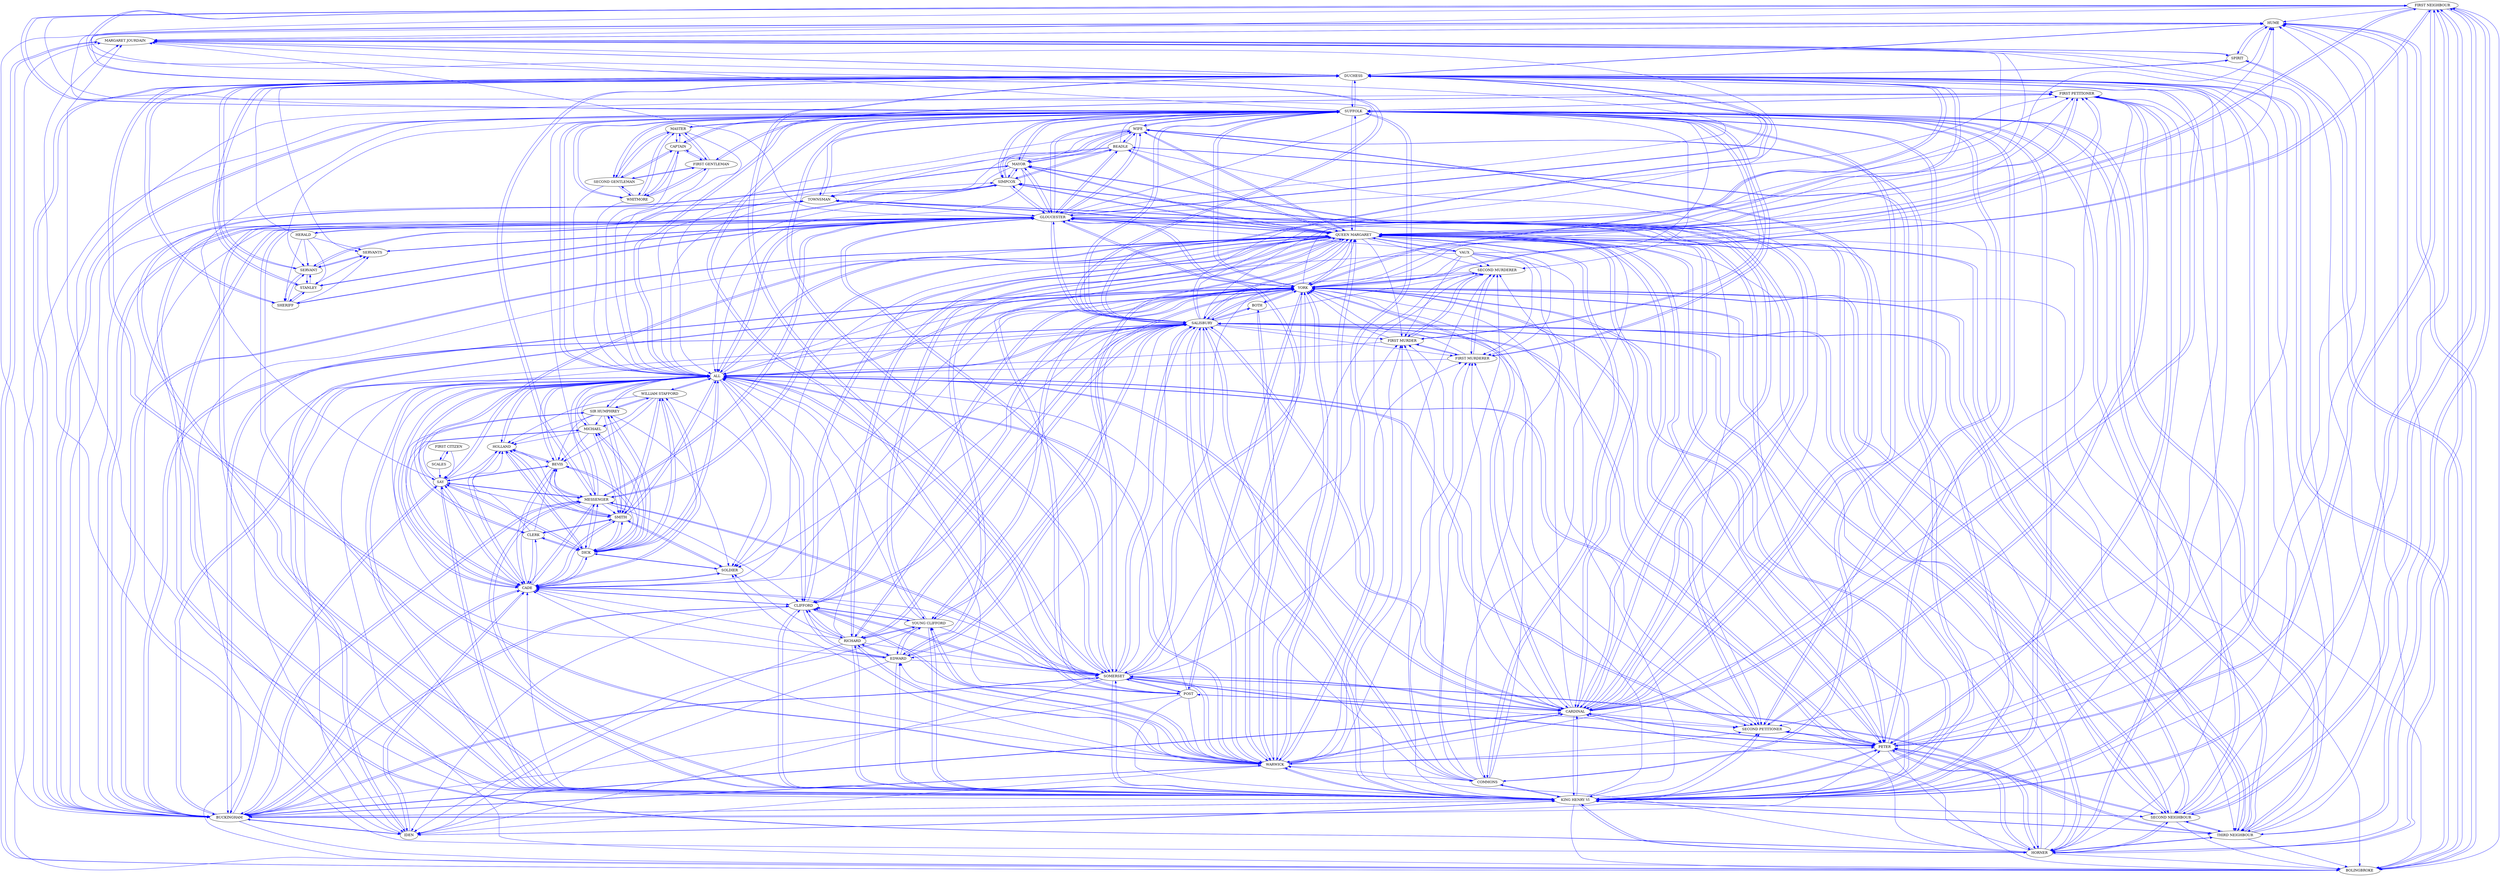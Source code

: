 strict digraph  {
	"FIRST NEIGHBOUR" -> HUME	 [color=blue,
		weight=2];
	"FIRST NEIGHBOUR" -> SUFFOLK	 [color=blue,
		weight=2];
	"FIRST NEIGHBOUR" -> "QUEEN MARGARET"	 [color=blue,
		weight=2];
	"FIRST NEIGHBOUR" -> "KING HENRY VI"	 [color=blue,
		weight=2];
	"FIRST NEIGHBOUR" -> HORNER	 [color=blue,
		weight=2];
	"FIRST NEIGHBOUR" -> SALISBURY	 [color=blue,
		weight=2];
	"FIRST NEIGHBOUR" -> YORK	 [color=blue,
		weight=2];
	"FIRST NEIGHBOUR" -> "THIRD NEIGHBOUR"	 [color=blue,
		weight=2];
	"FIRST NEIGHBOUR" -> "SECOND NEIGHBOUR"	 [color=blue,
		weight=2];
	"FIRST NEIGHBOUR" -> "MARGARET JOURDAIN"	 [color=blue,
		weight=2];
	"FIRST NEIGHBOUR" -> PETER	 [color=blue,
		weight=2];
	"FIRST NEIGHBOUR" -> BOLINGBROKE	 [color=blue,
		weight=2];
	CLIFFORD -> IDEN	 [color=blue,
		weight=21];
	CLIFFORD -> BUCKINGHAM	 [color=blue,
		weight=30];
	CLIFFORD -> "QUEEN MARGARET"	 [color=blue,
		weight=24];
	CLIFFORD -> ALL	 [color=blue,
		weight=51];
	CLIFFORD -> "KING HENRY VI"	 [color=blue,
		weight=24];
	CLIFFORD -> SALISBURY	 [color=blue,
		weight=14];
	CLIFFORD -> WARWICK	 [color=blue,
		weight=14];
	CLIFFORD -> SOMERSET	 [color=blue,
		weight=24];
	CLIFFORD -> YORK	 [color=blue,
		weight=26];
	CLIFFORD -> EDWARD	 [color=blue,
		weight=21];
	CLIFFORD -> RICHARD	 [color=blue,
		weight=21];
	CLIFFORD -> "YOUNG CLIFFORD"	 [color=blue,
		weight=21];
	CLIFFORD -> CADE	 [color=blue,
		weight=48];
	SOLDIER -> DICK	 [color=blue,
		weight=1];
	SOLDIER -> SMITH	 [color=blue,
		weight=1];
	SOLDIER -> CADE	 [color=blue,
		weight=1];
	HUME -> DUCHESS	 [color=blue,
		weight=7];
	HUME -> "MARGARET JOURDAIN"	 [color=blue,
		weight=3];
	HUME -> SPIRIT	 [color=blue,
		weight=3];
	HUME -> BOLINGBROKE	 [color=blue,
		weight=3];
	DUCHESS -> "FIRST NEIGHBOUR"	 [color=blue,
		weight=1];
	DUCHESS -> HUME	 [color=blue,
		weight=15];
	DUCHESS -> SUFFOLK	 [color=blue,
		weight=8];
	DUCHESS -> BUCKINGHAM	 [color=blue,
		weight=9];
	DUCHESS -> "QUEEN MARGARET"	 [color=blue,
		weight=8];
	DUCHESS -> "KING HENRY VI"	 [color=blue,
		weight=8];
	DUCHESS -> CARDINAL	 [color=blue,
		weight=7];
	DUCHESS -> SALISBURY	 [color=blue,
		weight=8];
	DUCHESS -> WARWICK	 [color=blue,
		weight=7];
	DUCHESS -> SOMERSET	 [color=blue,
		weight=7];
	DUCHESS -> GLOUCESTER	 [color=blue,
		weight=79];
	DUCHESS -> SERVANT	 [color=blue,
		weight=56];
	DUCHESS -> SHERIFF	 [color=blue,
		weight=56];
	DUCHESS -> YORK	 [color=blue,
		weight=10];
	DUCHESS -> MESSENGER	 [color=blue,
		weight=1];
	DUCHESS -> "THIRD NEIGHBOUR"	 [color=blue,
		weight=1];
	DUCHESS -> "SECOND NEIGHBOUR"	 [color=blue,
		weight=1];
	DUCHESS -> "MARGARET JOURDAIN"	 [color=blue,
		weight=5];
	DUCHESS -> "SECOND PETITIONER"	 [color=blue,
		weight=7];
	DUCHESS -> STANLEY	 [color=blue,
		weight=56];
	DUCHESS -> PETER	 [color=blue,
		weight=7];
	DUCHESS -> SERVANTS	 [color=blue,
		weight=56];
	DUCHESS -> "FIRST PETITIONER"	 [color=blue,
		weight=7];
	DUCHESS -> SPIRIT	 [color=blue,
		weight=2];
	DUCHESS -> BOLINGBROKE	 [color=blue,
		weight=5];
	CLERK -> ALL	 [color=blue,
		weight=3];
	CLERK -> DICK	 [color=blue,
		weight=3];
	CLERK -> SMITH	 [color=blue,
		weight=3];
	CLERK -> BEVIS	 [color=blue,
		weight=3];
	CLERK -> HOLLAND	 [color=blue,
		weight=3];
	CLERK -> CADE	 [color=blue,
		weight=3];
	"FIRST CITIZEN" -> SCALES	 [color=blue,
		weight=4];
	"FIRST CITIZEN" -> SAY	 [color=blue,
		weight=4];
	SUFFOLK -> "FIRST NEIGHBOUR"	 [color=blue,
		weight=2];
	SUFFOLK -> HUME	 [color=blue,
		weight=2];
	SUFFOLK -> DUCHESS	 [color=blue,
		weight=6];
	SUFFOLK -> MASTER	 [color=blue,
		weight=58];
	SUFFOLK -> BUCKINGHAM	 [color=blue,
		weight=88];
	SUFFOLK -> WHITMORE	 [color=blue,
		weight=58];
	SUFFOLK -> "FIRST MURDERER"	 [color=blue,
		weight=97];
	SUFFOLK -> "QUEEN MARGARET"	 [color=blue,
		weight=232];
	SUFFOLK -> ALL	 [color=blue,
		weight=259];
	SUFFOLK -> "KING HENRY VI"	 [color=blue,
		weight=204];
	SUFFOLK -> COMMONS	 [color=blue,
		weight=86];
	SUFFOLK -> HORNER	 [color=blue,
		weight=7];
	SUFFOLK -> POST	 [color=blue,
		weight=6];
	SUFFOLK -> CARDINAL	 [color=blue,
		weight=127];
	SUFFOLK -> "SECOND GENTLEMAN"	 [color=blue,
		weight=58];
	SUFFOLK -> SALISBURY	 [color=blue,
		weight=129];
	SUFFOLK -> TOWNSMAN	 [color=blue,
		weight=5];
	SUFFOLK -> WARWICK	 [color=blue,
		weight=118];
	SUFFOLK -> SOMERSET	 [color=blue,
		weight=98];
	SUFFOLK -> SIMPCOX	 [color=blue,
		weight=4];
	SUFFOLK -> GLOUCESTER	 [color=blue,
		weight=149];
	SUFFOLK -> SERVANT	 [color=blue,
		weight=3];
	SUFFOLK -> YORK	 [color=blue,
		weight=198];
	SUFFOLK -> "THIRD NEIGHBOUR"	 [color=blue,
		weight=2];
	SUFFOLK -> "SECOND NEIGHBOUR"	 [color=blue,
		weight=2];
	SUFFOLK -> "MARGARET JOURDAIN"	 [color=blue,
		weight=2];
	SUFFOLK -> "FIRST GENTLEMAN"	 [color=blue,
		weight=58];
	SUFFOLK -> "SECOND PETITIONER"	 [color=blue,
		weight=45];
	SUFFOLK -> PETER	 [color=blue,
		weight=45];
	SUFFOLK -> "FIRST MURDER"	 [color=blue,
		weight=97];
	SUFFOLK -> "SECOND MURDERER"	 [color=blue,
		weight=97];
	SUFFOLK -> MAYOR	 [color=blue,
		weight=3];
	SUFFOLK -> CAPTAIN	 [color=blue,
		weight=58];
	SUFFOLK -> "FIRST PETITIONER"	 [color=blue,
		weight=45];
	SUFFOLK -> WIFE	 [color=blue,
		weight=3];
	SUFFOLK -> BOLINGBROKE	 [color=blue,
		weight=2];
	IDEN -> BUCKINGHAM	 [color=blue,
		weight=9];
	IDEN -> ALL	 [color=blue,
		weight=9];
	IDEN -> "KING HENRY VI"	 [color=blue,
		weight=9];
	IDEN -> YORK	 [color=blue,
		weight=9];
	IDEN -> CADE	 [color=blue,
		weight=51];
	MASTER -> SUFFOLK	 [color=blue,
		weight=2];
	MASTER -> WHITMORE	 [color=blue,
		weight=2];
	MASTER -> ALL	 [color=blue,
		weight=2];
	MASTER -> "SECOND GENTLEMAN"	 [color=blue,
		weight=2];
	MASTER -> "FIRST GENTLEMAN"	 [color=blue,
		weight=2];
	MASTER -> CAPTAIN	 [color=blue,
		weight=2];
	BUCKINGHAM -> CLIFFORD	 [color=blue,
		weight=13];
	BUCKINGHAM -> HUME	 [color=blue,
		weight=4];
	BUCKINGHAM -> DUCHESS	 [color=blue,
		weight=8];
	BUCKINGHAM -> SUFFOLK	 [color=blue,
		weight=31];
	BUCKINGHAM -> IDEN	 [color=blue,
		weight=2];
	BUCKINGHAM -> "QUEEN MARGARET"	 [color=blue,
		weight=34];
	BUCKINGHAM -> ALL	 [color=blue,
		weight=53];
	BUCKINGHAM -> "KING HENRY VI"	 [color=blue,
		weight=36];
	BUCKINGHAM -> CARDINAL	 [color=blue,
		weight=30];
	BUCKINGHAM -> SALISBURY	 [color=blue,
		weight=20];
	BUCKINGHAM -> TOWNSMAN	 [color=blue,
		weight=12];
	BUCKINGHAM -> WARWICK	 [color=blue,
		weight=20];
	BUCKINGHAM -> SOMERSET	 [color=blue,
		weight=20];
	BUCKINGHAM -> SIMPCOX	 [color=blue,
		weight=12];
	BUCKINGHAM -> GLOUCESTER	 [color=blue,
		weight=22];
	BUCKINGHAM -> YORK	 [color=blue,
		weight=44];
	BUCKINGHAM -> MESSENGER	 [color=blue,
		weight=6];
	BUCKINGHAM -> "MARGARET JOURDAIN"	 [color=blue,
		weight=6];
	BUCKINGHAM -> "SECOND PETITIONER"	 [color=blue,
		weight=8];
	BUCKINGHAM -> PETER	 [color=blue,
		weight=8];
	BUCKINGHAM -> SAY	 [color=blue,
		weight=6];
	BUCKINGHAM -> CADE	 [color=blue,
		weight=7];
	BUCKINGHAM -> "FIRST PETITIONER"	 [color=blue,
		weight=8];
	BUCKINGHAM -> BOLINGBROKE	 [color=blue,
		weight=8];
	WHITMORE -> SUFFOLK	 [color=blue,
		weight=17];
	WHITMORE -> MASTER	 [color=blue,
		weight=19];
	WHITMORE -> ALL	 [color=blue,
		weight=17];
	WHITMORE -> "SECOND GENTLEMAN"	 [color=blue,
		weight=19];
	WHITMORE -> "FIRST GENTLEMAN"	 [color=blue,
		weight=19];
	WHITMORE -> CAPTAIN	 [color=blue,
		weight=19];
	"FIRST MURDERER" -> SUFFOLK	 [color=blue,
		weight=2];
	"FIRST MURDERER" -> ALL	 [color=blue,
		weight=4];
	"FIRST MURDERER" -> YORK	 [color=blue,
		weight=4];
	"FIRST MURDERER" -> "FIRST MURDER"	 [color=blue,
		weight=4];
	"FIRST MURDERER" -> "SECOND MURDERER"	 [color=blue,
		weight=4];
	"QUEEN MARGARET" -> "FIRST NEIGHBOUR"	 [color=blue,
		weight=12];
	"QUEEN MARGARET" -> CLIFFORD	 [color=blue,
		weight=15];
	"QUEEN MARGARET" -> HUME	 [color=blue,
		weight=12];
	"QUEEN MARGARET" -> DUCHESS	 [color=blue,
		weight=8];
	"QUEEN MARGARET" -> SUFFOLK	 [color=blue,
		weight=297];
	"QUEEN MARGARET" -> IDEN	 [color=blue,
		weight=9];
	"QUEEN MARGARET" -> BUCKINGHAM	 [color=blue,
		weight=106];
	"QUEEN MARGARET" -> "FIRST MURDERER"	 [color=blue,
		weight=127];
	"QUEEN MARGARET" -> ALL	 [color=blue,
		weight=232];
	"QUEEN MARGARET" -> "KING HENRY VI"	 [color=blue,
		weight=268];
	"QUEEN MARGARET" -> COMMONS	 [color=blue,
		weight=55];
	"QUEEN MARGARET" -> POST	 [color=blue,
		weight=5];
	"QUEEN MARGARET" -> CARDINAL	 [color=blue,
		weight=171];
	"QUEEN MARGARET" -> SALISBURY	 [color=blue,
		weight=106];
	"QUEEN MARGARET" -> TOWNSMAN	 [color=blue,
		weight=5];
	"QUEEN MARGARET" -> WARWICK	 [color=blue,
		weight=93];
	"QUEEN MARGARET" -> SOMERSET	 [color=blue,
		weight=135];
	"QUEEN MARGARET" -> SIMPCOX	 [color=blue,
		weight=5];
	"QUEEN MARGARET" -> GLOUCESTER	 [color=blue,
		weight=87];
	"QUEEN MARGARET" -> YORK	 [color=blue,
		weight=233];
	"QUEEN MARGARET" -> MESSENGER	 [color=blue,
		weight=3];
	"QUEEN MARGARET" -> "THIRD NEIGHBOUR"	 [color=blue,
		weight=12];
	"QUEEN MARGARET" -> EDWARD	 [color=blue,
		weight=4];
	"QUEEN MARGARET" -> "SECOND NEIGHBOUR"	 [color=blue,
		weight=12];
	"QUEEN MARGARET" -> RICHARD	 [color=blue,
		weight=4];
	"QUEEN MARGARET" -> "MARGARET JOURDAIN"	 [color=blue,
		weight=12];
	"QUEEN MARGARET" -> "YOUNG CLIFFORD"	 [color=blue,
		weight=15];
	"QUEEN MARGARET" -> "SECOND PETITIONER"	 [color=blue,
		weight=57];
	"QUEEN MARGARET" -> PETER	 [color=blue,
		weight=57];
	"QUEEN MARGARET" -> "FIRST MURDER"	 [color=blue,
		weight=127];
	"QUEEN MARGARET" -> "SECOND MURDERER"	 [color=blue,
		weight=127];
	"QUEEN MARGARET" -> VAUX	 [color=blue,
		weight=2];
	"QUEEN MARGARET" -> MAYOR	 [color=blue,
		weight=3];
	"QUEEN MARGARET" -> SAY	 [color=blue,
		weight=14];
	"QUEEN MARGARET" -> CADE	 [color=blue,
		weight=9];
	"QUEEN MARGARET" -> "FIRST PETITIONER"	 [color=blue,
		weight=57];
	"QUEEN MARGARET" -> WIFE	 [color=blue,
		weight=3];
	"QUEEN MARGARET" -> BEADLE	 [color=blue,
		weight=1];
	"QUEEN MARGARET" -> BOLINGBROKE	 [color=blue,
		weight=12];
	ALL -> CLIFFORD	 [color=blue,
		weight=4];
	ALL -> SOLDIER	 [color=blue,
		weight=2];
	ALL -> CLERK	 [color=blue,
		weight=2];
	ALL -> SUFFOLK	 [color=blue,
		weight=3];
	ALL -> BUCKINGHAM	 [color=blue,
		weight=6];
	ALL -> "QUEEN MARGARET"	 [color=blue,
		weight=4];
	ALL -> "KING HENRY VI"	 [color=blue,
		weight=3];
	ALL -> CARDINAL	 [color=blue,
		weight=2];
	ALL -> SALISBURY	 [color=blue,
		weight=2];
	ALL -> WARWICK	 [color=blue,
		weight=2];
	ALL -> SOMERSET	 [color=blue,
		weight=3];
	ALL -> GLOUCESTER	 [color=blue,
		weight=2];
	ALL -> MICHAEL	 [color=blue,
		weight=2];
	ALL -> DICK	 [color=blue,
		weight=7];
	ALL -> "SIR HUMPHREY"	 [color=blue,
		weight=2];
	ALL -> YORK	 [color=blue,
		weight=2];
	ALL -> SMITH	 [color=blue,
		weight=7];
	ALL -> MESSENGER	 [color=blue,
		weight=2];
	ALL -> "SECOND PETITIONER"	 [color=blue,
		weight=1];
	ALL -> PETER	 [color=blue,
		weight=1];
	ALL -> "WILLIAM STAFFORD"	 [color=blue,
		weight=2];
	ALL -> BEVIS	 [color=blue,
		weight=7];
	ALL -> HOLLAND	 [color=blue,
		weight=7];
	ALL -> SAY	 [color=blue,
		weight=1];
	ALL -> CADE	 [color=blue,
		weight=10];
	ALL -> "FIRST PETITIONER"	 [color=blue,
		weight=1];
	"KING HENRY VI" -> "FIRST NEIGHBOUR"	 [color=blue,
		weight=27];
	"KING HENRY VI" -> CLIFFORD	 [color=blue,
		weight=45];
	"KING HENRY VI" -> HUME	 [color=blue,
		weight=27];
	"KING HENRY VI" -> DUCHESS	 [color=blue,
		weight=16];
	"KING HENRY VI" -> SUFFOLK	 [color=blue,
		weight=234];
	"KING HENRY VI" -> IDEN	 [color=blue,
		weight=30];
	"KING HENRY VI" -> BUCKINGHAM	 [color=blue,
		weight=137];
	"KING HENRY VI" -> "FIRST MURDERER"	 [color=blue,
		weight=76];
	"KING HENRY VI" -> "QUEEN MARGARET"	 [color=blue,
		weight=287];
	"KING HENRY VI" -> ALL	 [color=blue,
		weight=245];
	"KING HENRY VI" -> COMMONS	 [color=blue,
		weight=47];
	"KING HENRY VI" -> HORNER	 [color=blue,
		weight=12];
	"KING HENRY VI" -> CARDINAL	 [color=blue,
		weight=179];
	"KING HENRY VI" -> SALISBURY	 [color=blue,
		weight=175];
	"KING HENRY VI" -> TOWNSMAN	 [color=blue,
		weight=22];
	"KING HENRY VI" -> WARWICK	 [color=blue,
		weight=131];
	"KING HENRY VI" -> SOMERSET	 [color=blue,
		weight=169];
	"KING HENRY VI" -> SIMPCOX	 [color=blue,
		weight=20];
	"KING HENRY VI" -> GLOUCESTER	 [color=blue,
		weight=123];
	"KING HENRY VI" -> YORK	 [color=blue,
		weight=214];
	"KING HENRY VI" -> MESSENGER	 [color=blue,
		weight=20];
	"KING HENRY VI" -> "THIRD NEIGHBOUR"	 [color=blue,
		weight=27];
	"KING HENRY VI" -> EDWARD	 [color=blue,
		weight=19];
	"KING HENRY VI" -> "SECOND NEIGHBOUR"	 [color=blue,
		weight=27];
	"KING HENRY VI" -> RICHARD	 [color=blue,
		weight=19];
	"KING HENRY VI" -> "MARGARET JOURDAIN"	 [color=blue,
		weight=27];
	"KING HENRY VI" -> "YOUNG CLIFFORD"	 [color=blue,
		weight=20];
	"KING HENRY VI" -> "SECOND PETITIONER"	 [color=blue,
		weight=9];
	"KING HENRY VI" -> PETER	 [color=blue,
		weight=15];
	"KING HENRY VI" -> "FIRST MURDER"	 [color=blue,
		weight=76];
	"KING HENRY VI" -> "SECOND MURDERER"	 [color=blue,
		weight=76];
	"KING HENRY VI" -> MAYOR	 [color=blue,
		weight=11];
	"KING HENRY VI" -> SAY	 [color=blue,
		weight=17];
	"KING HENRY VI" -> CADE	 [color=blue,
		weight=30];
	"KING HENRY VI" -> "FIRST PETITIONER"	 [color=blue,
		weight=9];
	"KING HENRY VI" -> WIFE	 [color=blue,
		weight=11];
	"KING HENRY VI" -> BEADLE	 [color=blue,
		weight=1];
	"KING HENRY VI" -> BOLINGBROKE	 [color=blue,
		weight=27];
	COMMONS -> SUFFOLK	 [color=blue,
		weight=3];
	COMMONS -> "FIRST MURDERER"	 [color=blue,
		weight=3];
	COMMONS -> "QUEEN MARGARET"	 [color=blue,
		weight=3];
	COMMONS -> ALL	 [color=blue,
		weight=3];
	COMMONS -> "KING HENRY VI"	 [color=blue,
		weight=3];
	COMMONS -> SALISBURY	 [color=blue,
		weight=3];
	COMMONS -> GLOUCESTER	 [color=blue,
		weight=3];
	COMMONS -> YORK	 [color=blue,
		weight=3];
	COMMONS -> "FIRST MURDER"	 [color=blue,
		weight=3];
	COMMONS -> "SECOND MURDERER"	 [color=blue,
		weight=3];
	HORNER -> "FIRST NEIGHBOUR"	 [color=blue,
		weight=12];
	HORNER -> HUME	 [color=blue,
		weight=12];
	HORNER -> SUFFOLK	 [color=blue,
		weight=23];
	HORNER -> "QUEEN MARGARET"	 [color=blue,
		weight=23];
	HORNER -> "KING HENRY VI"	 [color=blue,
		weight=23];
	HORNER -> CARDINAL	 [color=blue,
		weight=11];
	HORNER -> SALISBURY	 [color=blue,
		weight=23];
	HORNER -> WARWICK	 [color=blue,
		weight=11];
	HORNER -> SOMERSET	 [color=blue,
		weight=11];
	HORNER -> GLOUCESTER	 [color=blue,
		weight=11];
	HORNER -> YORK	 [color=blue,
		weight=23];
	HORNER -> "THIRD NEIGHBOUR"	 [color=blue,
		weight=12];
	HORNER -> "SECOND NEIGHBOUR"	 [color=blue,
		weight=12];
	HORNER -> "MARGARET JOURDAIN"	 [color=blue,
		weight=12];
	HORNER -> "SECOND PETITIONER"	 [color=blue,
		weight=11];
	HORNER -> PETER	 [color=blue,
		weight=23];
	HORNER -> "FIRST PETITIONER"	 [color=blue,
		weight=11];
	HORNER -> BOLINGBROKE	 [color=blue,
		weight=12];
	POST -> SUFFOLK	 [color=blue,
		weight=6];
	POST -> BUCKINGHAM	 [color=blue,
		weight=6];
	POST -> "QUEEN MARGARET"	 [color=blue,
		weight=6];
	POST -> ALL	 [color=blue,
		weight=6];
	POST -> "KING HENRY VI"	 [color=blue,
		weight=6];
	POST -> CARDINAL	 [color=blue,
		weight=6];
	POST -> SALISBURY	 [color=blue,
		weight=6];
	POST -> WARWICK	 [color=blue,
		weight=6];
	POST -> SOMERSET	 [color=blue,
		weight=6];
	POST -> YORK	 [color=blue,
		weight=6];
	CARDINAL -> DUCHESS	 [color=blue,
		weight=3];
	CARDINAL -> SUFFOLK	 [color=blue,
		weight=68];
	CARDINAL -> BUCKINGHAM	 [color=blue,
		weight=69];
	CARDINAL -> "FIRST MURDERER"	 [color=blue,
		weight=2];
	CARDINAL -> "QUEEN MARGARET"	 [color=blue,
		weight=68];
	CARDINAL -> ALL	 [color=blue,
		weight=91];
	CARDINAL -> "KING HENRY VI"	 [color=blue,
		weight=82];
	CARDINAL -> POST	 [color=blue,
		weight=12];
	CARDINAL -> SALISBURY	 [color=blue,
		weight=78];
	CARDINAL -> TOWNSMAN	 [color=blue,
		weight=9];
	CARDINAL -> WARWICK	 [color=blue,
		weight=78];
	CARDINAL -> SOMERSET	 [color=blue,
		weight=64];
	CARDINAL -> SIMPCOX	 [color=blue,
		weight=9];
	CARDINAL -> GLOUCESTER	 [color=blue,
		weight=49];
	CARDINAL -> YORK	 [color=blue,
		weight=66];
	CARDINAL -> "SECOND PETITIONER"	 [color=blue,
		weight=3];
	CARDINAL -> PETER	 [color=blue,
		weight=3];
	CARDINAL -> "FIRST MURDER"	 [color=blue,
		weight=2];
	CARDINAL -> "SECOND MURDERER"	 [color=blue,
		weight=2];
	CARDINAL -> MAYOR	 [color=blue,
		weight=3];
	CARDINAL -> "FIRST PETITIONER"	 [color=blue,
		weight=3];
	CARDINAL -> WIFE	 [color=blue,
		weight=3];
	"SECOND GENTLEMAN" -> SUFFOLK	 [color=blue,
		weight=1];
	"SECOND GENTLEMAN" -> MASTER	 [color=blue,
		weight=1];
	"SECOND GENTLEMAN" -> WHITMORE	 [color=blue,
		weight=1];
	"SECOND GENTLEMAN" -> ALL	 [color=blue,
		weight=1];
	"SECOND GENTLEMAN" -> "FIRST GENTLEMAN"	 [color=blue,
		weight=1];
	"SECOND GENTLEMAN" -> CAPTAIN	 [color=blue,
		weight=1];
	SALISBURY -> "FIRST NEIGHBOUR"	 [color=blue,
		weight=4];
	SALISBURY -> CLIFFORD	 [color=blue,
		weight=14];
	SALISBURY -> SOLDIER	 [color=blue,
		weight=8];
	SALISBURY -> HUME	 [color=blue,
		weight=4];
	SALISBURY -> DUCHESS	 [color=blue,
		weight=2];
	SALISBURY -> SUFFOLK	 [color=blue,
		weight=35];
	SALISBURY -> IDEN	 [color=blue,
		weight=14];
	SALISBURY -> BUCKINGHAM	 [color=blue,
		weight=5];
	SALISBURY -> "FIRST MURDERER"	 [color=blue,
		weight=29];
	SALISBURY -> "QUEEN MARGARET"	 [color=blue,
		weight=49];
	SALISBURY -> ALL	 [color=blue,
		weight=72];
	SALISBURY -> "KING HENRY VI"	 [color=blue,
		weight=50];
	SALISBURY -> COMMONS	 [color=blue,
		weight=29];
	SALISBURY -> HORNER	 [color=blue,
		weight=4];
	SALISBURY -> CARDINAL	 [color=blue,
		weight=6];
	SALISBURY -> WARWICK	 [color=blue,
		weight=62];
	SALISBURY -> SOMERSET	 [color=blue,
		weight=19];
	SALISBURY -> GLOUCESTER	 [color=blue,
		weight=34];
	SALISBURY -> YORK	 [color=blue,
		weight=94];
	SALISBURY -> "THIRD NEIGHBOUR"	 [color=blue,
		weight=4];
	SALISBURY -> EDWARD	 [color=blue,
		weight=14];
	SALISBURY -> "SECOND NEIGHBOUR"	 [color=blue,
		weight=4];
	SALISBURY -> RICHARD	 [color=blue,
		weight=22];
	SALISBURY -> "MARGARET JOURDAIN"	 [color=blue,
		weight=4];
	SALISBURY -> BOTH	 [color=blue,
		weight=8];
	SALISBURY -> "YOUNG CLIFFORD"	 [color=blue,
		weight=14];
	SALISBURY -> "SECOND PETITIONER"	 [color=blue,
		weight=2];
	SALISBURY -> PETER	 [color=blue,
		weight=6];
	SALISBURY -> "FIRST MURDER"	 [color=blue,
		weight=29];
	SALISBURY -> "SECOND MURDERER"	 [color=blue,
		weight=29];
	SALISBURY -> CADE	 [color=blue,
		weight=14];
	SALISBURY -> "FIRST PETITIONER"	 [color=blue,
		weight=2];
	SALISBURY -> BOLINGBROKE	 [color=blue,
		weight=4];
	TOWNSMAN -> SUFFOLK	 [color=blue,
		weight=4];
	TOWNSMAN -> "QUEEN MARGARET"	 [color=blue,
		weight=4];
	TOWNSMAN -> ALL	 [color=blue,
		weight=4];
	TOWNSMAN -> "KING HENRY VI"	 [color=blue,
		weight=4];
	TOWNSMAN -> CARDINAL	 [color=blue,
		weight=4];
	TOWNSMAN -> GLOUCESTER	 [color=blue,
		weight=4];
	WARWICK -> CLIFFORD	 [color=blue,
		weight=12];
	WARWICK -> SOLDIER	 [color=blue,
		weight=6];
	WARWICK -> DUCHESS	 [color=blue,
		weight=4];
	WARWICK -> SUFFOLK	 [color=blue,
		weight=71];
	WARWICK -> IDEN	 [color=blue,
		weight=8];
	WARWICK -> BUCKINGHAM	 [color=blue,
		weight=12];
	WARWICK -> "FIRST MURDERER"	 [color=blue,
		weight=64];
	WARWICK -> "QUEEN MARGARET"	 [color=blue,
		weight=79];
	WARWICK -> ALL	 [color=blue,
		weight=87];
	WARWICK -> "KING HENRY VI"	 [color=blue,
		weight=82];
	WARWICK -> COMMONS	 [color=blue,
		weight=64];
	WARWICK -> CARDINAL	 [color=blue,
		weight=64];
	WARWICK -> SALISBURY	 [color=blue,
		weight=119];
	WARWICK -> SOMERSET	 [color=blue,
		weight=69];
	WARWICK -> GLOUCESTER	 [color=blue,
		weight=69];
	WARWICK -> YORK	 [color=blue,
		weight=121];
	WARWICK -> EDWARD	 [color=blue,
		weight=8];
	WARWICK -> RICHARD	 [color=blue,
		weight=14];
	WARWICK -> BOTH	 [color=blue,
		weight=16];
	WARWICK -> "YOUNG CLIFFORD"	 [color=blue,
		weight=8];
	WARWICK -> "SECOND PETITIONER"	 [color=blue,
		weight=7];
	WARWICK -> PETER	 [color=blue,
		weight=7];
	WARWICK -> "FIRST MURDER"	 [color=blue,
		weight=64];
	WARWICK -> "SECOND MURDERER"	 [color=blue,
		weight=64];
	WARWICK -> CADE	 [color=blue,
		weight=8];
	WARWICK -> "FIRST PETITIONER"	 [color=blue,
		weight=7];
	SOMERSET -> CLIFFORD	 [color=blue,
		weight=3];
	SOMERSET -> DUCHESS	 [color=blue,
		weight=4];
	SOMERSET -> SUFFOLK	 [color=blue,
		weight=13];
	SOMERSET -> IDEN	 [color=blue,
		weight=3];
	SOMERSET -> BUCKINGHAM	 [color=blue,
		weight=23];
	SOMERSET -> "FIRST MURDERER"	 [color=blue,
		weight=1];
	SOMERSET -> "QUEEN MARGARET"	 [color=blue,
		weight=19];
	SOMERSET -> ALL	 [color=blue,
		weight=20];
	SOMERSET -> "KING HENRY VI"	 [color=blue,
		weight=19];
	SOMERSET -> HORNER	 [color=blue,
		weight=1];
	SOMERSET -> POST	 [color=blue,
		weight=4];
	SOMERSET -> CARDINAL	 [color=blue,
		weight=13];
	SOMERSET -> SALISBURY	 [color=blue,
		weight=18];
	SOMERSET -> WARWICK	 [color=blue,
		weight=18];
	SOMERSET -> GLOUCESTER	 [color=blue,
		weight=5];
	SOMERSET -> YORK	 [color=blue,
		weight=22];
	SOMERSET -> MESSENGER	 [color=blue,
		weight=3];
	SOMERSET -> "SECOND PETITIONER"	 [color=blue,
		weight=5];
	SOMERSET -> PETER	 [color=blue,
		weight=5];
	SOMERSET -> "FIRST MURDER"	 [color=blue,
		weight=1];
	SOMERSET -> "SECOND MURDERER"	 [color=blue,
		weight=1];
	SOMERSET -> CADE	 [color=blue,
		weight=3];
	SOMERSET -> "FIRST PETITIONER"	 [color=blue,
		weight=5];
	SIMPCOX -> SUFFOLK	 [color=blue,
		weight=24];
	SIMPCOX -> "QUEEN MARGARET"	 [color=blue,
		weight=24];
	SIMPCOX -> ALL	 [color=blue,
		weight=24];
	SIMPCOX -> "KING HENRY VI"	 [color=blue,
		weight=24];
	SIMPCOX -> CARDINAL	 [color=blue,
		weight=24];
	SIMPCOX -> TOWNSMAN	 [color=blue,
		weight=24];
	SIMPCOX -> GLOUCESTER	 [color=blue,
		weight=24];
	SIMPCOX -> MAYOR	 [color=blue,
		weight=24];
	SIMPCOX -> WIFE	 [color=blue,
		weight=24];
	SIMPCOX -> BEADLE	 [color=blue,
		weight=1];
	GLOUCESTER -> "FIRST NEIGHBOUR"	 [color=blue,
		weight=14];
	GLOUCESTER -> HUME	 [color=blue,
		weight=14];
	GLOUCESTER -> DUCHESS	 [color=blue,
		weight=55];
	GLOUCESTER -> SUFFOLK	 [color=blue,
		weight=194];
	GLOUCESTER -> BUCKINGHAM	 [color=blue,
		weight=148];
	GLOUCESTER -> "QUEEN MARGARET"	 [color=blue,
		weight=194];
	GLOUCESTER -> ALL	 [color=blue,
		weight=206];
	GLOUCESTER -> "KING HENRY VI"	 [color=blue,
		weight=194];
	GLOUCESTER -> HORNER	 [color=blue,
		weight=8];
	GLOUCESTER -> CARDINAL	 [color=blue,
		weight=228];
	GLOUCESTER -> SALISBURY	 [color=blue,
		weight=166];
	GLOUCESTER -> TOWNSMAN	 [color=blue,
		weight=56];
	GLOUCESTER -> WARWICK	 [color=blue,
		weight=152];
	GLOUCESTER -> SOMERSET	 [color=blue,
		weight=152];
	GLOUCESTER -> SIMPCOX	 [color=blue,
		weight=54];
	GLOUCESTER -> SERVANT	 [color=blue,
		weight=40];
	GLOUCESTER -> SHERIFF	 [color=blue,
		weight=24];
	GLOUCESTER -> YORK	 [color=blue,
		weight=166];
	GLOUCESTER -> MESSENGER	 [color=blue,
		weight=1];
	GLOUCESTER -> "THIRD NEIGHBOUR"	 [color=blue,
		weight=14];
	GLOUCESTER -> "SECOND NEIGHBOUR"	 [color=blue,
		weight=14];
	GLOUCESTER -> "MARGARET JOURDAIN"	 [color=blue,
		weight=14];
	GLOUCESTER -> "SECOND PETITIONER"	 [color=blue,
		weight=22];
	GLOUCESTER -> HERALD	 [color=blue,
		weight=2];
	GLOUCESTER -> STANLEY	 [color=blue,
		weight=24];
	GLOUCESTER -> PETER	 [color=blue,
		weight=22];
	GLOUCESTER -> MAYOR	 [color=blue,
		weight=38];
	GLOUCESTER -> SERVANTS	 [color=blue,
		weight=40];
	GLOUCESTER -> "FIRST PETITIONER"	 [color=blue,
		weight=22];
	GLOUCESTER -> WIFE	 [color=blue,
		weight=38];
	GLOUCESTER -> BEADLE	 [color=blue,
		weight=5];
	GLOUCESTER -> BOLINGBROKE	 [color=blue,
		weight=14];
	SERVANT -> DUCHESS	 [color=blue,
		weight=1];
	SERVANT -> GLOUCESTER	 [color=blue,
		weight=1];
	SERVANT -> SHERIFF	 [color=blue,
		weight=1];
	SERVANT -> STANLEY	 [color=blue,
		weight=1];
	SERVANT -> SERVANTS	 [color=blue,
		weight=1];
	MICHAEL -> ALL	 [color=blue,
		weight=4];
	MICHAEL -> DICK	 [color=blue,
		weight=4];
	MICHAEL -> SMITH	 [color=blue,
		weight=4];
	MICHAEL -> BEVIS	 [color=blue,
		weight=4];
	MICHAEL -> HOLLAND	 [color=blue,
		weight=4];
	MICHAEL -> CADE	 [color=blue,
		weight=4];
	SHERIFF -> DUCHESS	 [color=blue,
		weight=4];
	SHERIFF -> GLOUCESTER	 [color=blue,
		weight=3];
	SHERIFF -> SERVANT	 [color=blue,
		weight=4];
	SHERIFF -> STANLEY	 [color=blue,
		weight=4];
	SHERIFF -> SERVANTS	 [color=blue,
		weight=4];
	DICK -> SOLDIER	 [color=blue,
		weight=5];
	DICK -> CLERK	 [color=blue,
		weight=3];
	DICK -> ALL	 [color=blue,
		weight=30];
	DICK -> MICHAEL	 [color=blue,
		weight=4];
	DICK -> "SIR HUMPHREY"	 [color=blue,
		weight=3];
	DICK -> SMITH	 [color=blue,
		weight=32];
	DICK -> MESSENGER	 [color=blue,
		weight=6];
	DICK -> "WILLIAM STAFFORD"	 [color=blue,
		weight=3];
	DICK -> BEVIS	 [color=blue,
		weight=28];
	DICK -> HOLLAND	 [color=blue,
		weight=30];
	DICK -> SAY	 [color=blue,
		weight=4];
	DICK -> CADE	 [color=blue,
		weight=36];
	"SIR HUMPHREY" -> SOLDIER	 [color=blue,
		weight=16];
	"SIR HUMPHREY" -> ALL	 [color=blue,
		weight=16];
	"SIR HUMPHREY" -> MICHAEL	 [color=blue,
		weight=16];
	"SIR HUMPHREY" -> DICK	 [color=blue,
		weight=16];
	"SIR HUMPHREY" -> SMITH	 [color=blue,
		weight=16];
	"SIR HUMPHREY" -> "WILLIAM STAFFORD"	 [color=blue,
		weight=16];
	"SIR HUMPHREY" -> BEVIS	 [color=blue,
		weight=16];
	"SIR HUMPHREY" -> HOLLAND	 [color=blue,
		weight=16];
	"SIR HUMPHREY" -> CADE	 [color=blue,
		weight=16];
	YORK -> "FIRST NEIGHBOUR"	 [color=blue,
		weight=12];
	YORK -> CLIFFORD	 [color=blue,
		weight=23];
	YORK -> SOLDIER	 [color=blue,
		weight=12];
	YORK -> HUME	 [color=blue,
		weight=18];
	YORK -> DUCHESS	 [color=blue,
		weight=8];
	YORK -> SUFFOLK	 [color=blue,
		weight=123];
	YORK -> IDEN	 [color=blue,
		weight=45];
	YORK -> BUCKINGHAM	 [color=blue,
		weight=198];
	YORK -> "QUEEN MARGARET"	 [color=blue,
		weight=168];
	YORK -> ALL	 [color=blue,
		weight=187];
	YORK -> "KING HENRY VI"	 [color=blue,
		weight=173];
	YORK -> HORNER	 [color=blue,
		weight=9];
	YORK -> POST	 [color=blue,
		weight=71];
	YORK -> CARDINAL	 [color=blue,
		weight=119];
	YORK -> SALISBURY	 [color=blue,
		weight=198];
	YORK -> WARWICK	 [color=blue,
		weight=199];
	YORK -> SOMERSET	 [color=blue,
		weight=160];
	YORK -> GLOUCESTER	 [color=blue,
		weight=29];
	YORK -> "THIRD NEIGHBOUR"	 [color=blue,
		weight=12];
	YORK -> EDWARD	 [color=blue,
		weight=16];
	YORK -> "SECOND NEIGHBOUR"	 [color=blue,
		weight=12];
	YORK -> RICHARD	 [color=blue,
		weight=28];
	YORK -> "MARGARET JOURDAIN"	 [color=blue,
		weight=18];
	YORK -> BOTH	 [color=blue,
		weight=58];
	YORK -> "YOUNG CLIFFORD"	 [color=blue,
		weight=14];
	YORK -> "SECOND PETITIONER"	 [color=blue,
		weight=15];
	YORK -> PETER	 [color=blue,
		weight=19];
	YORK -> CADE	 [color=blue,
		weight=45];
	YORK -> "FIRST PETITIONER"	 [color=blue,
		weight=15];
	YORK -> BOLINGBROKE	 [color=blue,
		weight=45];
	SMITH -> SOLDIER	 [color=blue,
		weight=5];
	SMITH -> CLERK	 [color=blue,
		weight=4];
	SMITH -> ALL	 [color=blue,
		weight=13];
	SMITH -> MICHAEL	 [color=blue,
		weight=3];
	SMITH -> DICK	 [color=blue,
		weight=15];
	SMITH -> "SIR HUMPHREY"	 [color=blue,
		weight=3];
	SMITH -> "WILLIAM STAFFORD"	 [color=blue,
		weight=3];
	SMITH -> BEVIS	 [color=blue,
		weight=11];
	SMITH -> HOLLAND	 [color=blue,
		weight=13];
	SMITH -> CADE	 [color=blue,
		weight=15];
	MESSENGER -> CLIFFORD	 [color=blue,
		weight=8];
	MESSENGER -> DUCHESS	 [color=blue,
		weight=3];
	MESSENGER -> SUFFOLK	 [color=blue,
		weight=16];
	MESSENGER -> BUCKINGHAM	 [color=blue,
		weight=24];
	MESSENGER -> "QUEEN MARGARET"	 [color=blue,
		weight=24];
	MESSENGER -> ALL	 [color=blue,
		weight=12];
	MESSENGER -> "KING HENRY VI"	 [color=blue,
		weight=24];
	MESSENGER -> SOMERSET	 [color=blue,
		weight=8];
	MESSENGER -> GLOUCESTER	 [color=blue,
		weight=3];
	MESSENGER -> DICK	 [color=blue,
		weight=4];
	MESSENGER -> SMITH	 [color=blue,
		weight=4];
	MESSENGER -> HOLLAND	 [color=blue,
		weight=4];
	MESSENGER -> SAY	 [color=blue,
		weight=16];
	MESSENGER -> CADE	 [color=blue,
		weight=4];
	"THIRD NEIGHBOUR" -> "FIRST NEIGHBOUR"	 [color=blue,
		weight=2];
	"THIRD NEIGHBOUR" -> HUME	 [color=blue,
		weight=2];
	"THIRD NEIGHBOUR" -> SUFFOLK	 [color=blue,
		weight=2];
	"THIRD NEIGHBOUR" -> "QUEEN MARGARET"	 [color=blue,
		weight=2];
	"THIRD NEIGHBOUR" -> "KING HENRY VI"	 [color=blue,
		weight=2];
	"THIRD NEIGHBOUR" -> HORNER	 [color=blue,
		weight=2];
	"THIRD NEIGHBOUR" -> SALISBURY	 [color=blue,
		weight=2];
	"THIRD NEIGHBOUR" -> YORK	 [color=blue,
		weight=2];
	"THIRD NEIGHBOUR" -> "SECOND NEIGHBOUR"	 [color=blue,
		weight=2];
	"THIRD NEIGHBOUR" -> "MARGARET JOURDAIN"	 [color=blue,
		weight=2];
	"THIRD NEIGHBOUR" -> PETER	 [color=blue,
		weight=2];
	"THIRD NEIGHBOUR" -> BOLINGBROKE	 [color=blue,
		weight=2];
	EDWARD -> CLIFFORD	 [color=blue,
		weight=1];
	EDWARD -> IDEN	 [color=blue,
		weight=1];
	EDWARD -> "QUEEN MARGARET"	 [color=blue,
		weight=1];
	EDWARD -> ALL	 [color=blue,
		weight=1];
	EDWARD -> "KING HENRY VI"	 [color=blue,
		weight=1];
	EDWARD -> SOMERSET	 [color=blue,
		weight=1];
	EDWARD -> YORK	 [color=blue,
		weight=1];
	EDWARD -> RICHARD	 [color=blue,
		weight=1];
	EDWARD -> "YOUNG CLIFFORD"	 [color=blue,
		weight=1];
	EDWARD -> CADE	 [color=blue,
		weight=1];
	"SECOND NEIGHBOUR" -> "FIRST NEIGHBOUR"	 [color=blue,
		weight=1];
	"SECOND NEIGHBOUR" -> HUME	 [color=blue,
		weight=1];
	"SECOND NEIGHBOUR" -> SUFFOLK	 [color=blue,
		weight=1];
	"SECOND NEIGHBOUR" -> "QUEEN MARGARET"	 [color=blue,
		weight=1];
	"SECOND NEIGHBOUR" -> "KING HENRY VI"	 [color=blue,
		weight=1];
	"SECOND NEIGHBOUR" -> HORNER	 [color=blue,
		weight=1];
	"SECOND NEIGHBOUR" -> SALISBURY	 [color=blue,
		weight=1];
	"SECOND NEIGHBOUR" -> YORK	 [color=blue,
		weight=1];
	"SECOND NEIGHBOUR" -> "THIRD NEIGHBOUR"	 [color=blue,
		weight=1];
	"SECOND NEIGHBOUR" -> "MARGARET JOURDAIN"	 [color=blue,
		weight=1];
	"SECOND NEIGHBOUR" -> PETER	 [color=blue,
		weight=1];
	"SECOND NEIGHBOUR" -> BOLINGBROKE	 [color=blue,
		weight=1];
	RICHARD -> CLIFFORD	 [color=blue,
		weight=16];
	RICHARD -> SOLDIER	 [color=blue,
		weight=8];
	RICHARD -> IDEN	 [color=blue,
		weight=10];
	RICHARD -> "QUEEN MARGARET"	 [color=blue,
		weight=10];
	RICHARD -> ALL	 [color=blue,
		weight=10];
	RICHARD -> "KING HENRY VI"	 [color=blue,
		weight=10];
	RICHARD -> SALISBURY	 [color=blue,
		weight=9];
	RICHARD -> WARWICK	 [color=blue,
		weight=17];
	RICHARD -> SOMERSET	 [color=blue,
		weight=16];
	RICHARD -> YORK	 [color=blue,
		weight=18];
	RICHARD -> EDWARD	 [color=blue,
		weight=10];
	RICHARD -> "YOUNG CLIFFORD"	 [color=blue,
		weight=16];
	RICHARD -> CADE	 [color=blue,
		weight=10];
	"MARGARET JOURDAIN" -> HUME	 [color=blue,
		weight=4];
	"MARGARET JOURDAIN" -> DUCHESS	 [color=blue,
		weight=4];
	"MARGARET JOURDAIN" -> SPIRIT	 [color=blue,
		weight=4];
	"MARGARET JOURDAIN" -> BOLINGBROKE	 [color=blue,
		weight=4];
	"FIRST GENTLEMAN" -> SUFFOLK	 [color=blue,
		weight=3];
	"FIRST GENTLEMAN" -> MASTER	 [color=blue,
		weight=7];
	"FIRST GENTLEMAN" -> WHITMORE	 [color=blue,
		weight=3];
	"FIRST GENTLEMAN" -> ALL	 [color=blue,
		weight=3];
	"FIRST GENTLEMAN" -> "SECOND GENTLEMAN"	 [color=blue,
		weight=7];
	"FIRST GENTLEMAN" -> CAPTAIN	 [color=blue,
		weight=7];
	BOTH -> SALISBURY	 [color=blue,
		weight=1];
	BOTH -> WARWICK	 [color=blue,
		weight=1];
	BOTH -> YORK	 [color=blue,
		weight=1];
	SCALES -> "FIRST CITIZEN"	 [color=blue,
		weight=8];
	SCALES -> SAY	 [color=blue,
		weight=8];
	"YOUNG CLIFFORD" -> CLIFFORD	 [color=blue,
		weight=46];
	"YOUNG CLIFFORD" -> IDEN	 [color=blue,
		weight=3];
	"YOUNG CLIFFORD" -> "QUEEN MARGARET"	 [color=blue,
		weight=10];
	"YOUNG CLIFFORD" -> ALL	 [color=blue,
		weight=3];
	"YOUNG CLIFFORD" -> "KING HENRY VI"	 [color=blue,
		weight=10];
	"YOUNG CLIFFORD" -> SALISBURY	 [color=blue,
		weight=3];
	"YOUNG CLIFFORD" -> WARWICK	 [color=blue,
		weight=3];
	"YOUNG CLIFFORD" -> SOMERSET	 [color=blue,
		weight=10];
	"YOUNG CLIFFORD" -> YORK	 [color=blue,
		weight=3];
	"YOUNG CLIFFORD" -> EDWARD	 [color=blue,
		weight=3];
	"YOUNG CLIFFORD" -> RICHARD	 [color=blue,
		weight=3];
	"YOUNG CLIFFORD" -> CADE	 [color=blue,
		weight=3];
	"SECOND PETITIONER" -> SUFFOLK	 [color=blue,
		weight=3];
	"SECOND PETITIONER" -> "QUEEN MARGARET"	 [color=blue,
		weight=3];
	"SECOND PETITIONER" -> ALL	 [color=blue,
		weight=5];
	"SECOND PETITIONER" -> PETER	 [color=blue,
		weight=5];
	"SECOND PETITIONER" -> "FIRST PETITIONER"	 [color=blue,
		weight=5];
	HERALD -> DUCHESS	 [color=blue,
		weight=2];
	HERALD -> GLOUCESTER	 [color=blue,
		weight=2];
	HERALD -> SERVANT	 [color=blue,
		weight=2];
	HERALD -> SHERIFF	 [color=blue,
		weight=2];
	HERALD -> STANLEY	 [color=blue,
		weight=2];
	HERALD -> SERVANTS	 [color=blue,
		weight=2];
	STANLEY -> DUCHESS	 [color=blue,
		weight=7];
	STANLEY -> GLOUCESTER	 [color=blue,
		weight=1];
	STANLEY -> SERVANT	 [color=blue,
		weight=7];
	STANLEY -> SHERIFF	 [color=blue,
		weight=7];
	STANLEY -> SERVANTS	 [color=blue,
		weight=7];
	PETER -> "FIRST NEIGHBOUR"	 [color=blue,
		weight=11];
	PETER -> HUME	 [color=blue,
		weight=11];
	PETER -> SUFFOLK	 [color=blue,
		weight=25];
	PETER -> "QUEEN MARGARET"	 [color=blue,
		weight=25];
	PETER -> ALL	 [color=blue,
		weight=7];
	PETER -> "KING HENRY VI"	 [color=blue,
		weight=18];
	PETER -> HORNER	 [color=blue,
		weight=18];
	PETER -> CARDINAL	 [color=blue,
		weight=7];
	PETER -> SALISBURY	 [color=blue,
		weight=18];
	PETER -> WARWICK	 [color=blue,
		weight=7];
	PETER -> SOMERSET	 [color=blue,
		weight=7];
	PETER -> GLOUCESTER	 [color=blue,
		weight=7];
	PETER -> YORK	 [color=blue,
		weight=18];
	PETER -> "THIRD NEIGHBOUR"	 [color=blue,
		weight=11];
	PETER -> "SECOND NEIGHBOUR"	 [color=blue,
		weight=11];
	PETER -> "MARGARET JOURDAIN"	 [color=blue,
		weight=11];
	PETER -> "SECOND PETITIONER"	 [color=blue,
		weight=14];
	PETER -> "FIRST PETITIONER"	 [color=blue,
		weight=14];
	PETER -> BOLINGBROKE	 [color=blue,
		weight=11];
	"FIRST MURDER" -> SUFFOLK	 [color=blue,
		weight=1];
	"FIRST MURDER" -> "FIRST MURDERER"	 [color=blue,
		weight=1];
	"FIRST MURDER" -> ALL	 [color=blue,
		weight=1];
	"FIRST MURDER" -> YORK	 [color=blue,
		weight=1];
	"FIRST MURDER" -> "SECOND MURDERER"	 [color=blue,
		weight=1];
	"SECOND MURDERER" -> "FIRST MURDERER"	 [color=blue,
		weight=2];
	"SECOND MURDERER" -> ALL	 [color=blue,
		weight=2];
	"SECOND MURDERER" -> YORK	 [color=blue,
		weight=2];
	"SECOND MURDERER" -> "FIRST MURDER"	 [color=blue,
		weight=2];
	"WILLIAM STAFFORD" -> SOLDIER	 [color=blue,
		weight=7];
	"WILLIAM STAFFORD" -> ALL	 [color=blue,
		weight=7];
	"WILLIAM STAFFORD" -> MICHAEL	 [color=blue,
		weight=7];
	"WILLIAM STAFFORD" -> DICK	 [color=blue,
		weight=7];
	"WILLIAM STAFFORD" -> "SIR HUMPHREY"	 [color=blue,
		weight=7];
	"WILLIAM STAFFORD" -> SMITH	 [color=blue,
		weight=7];
	"WILLIAM STAFFORD" -> BEVIS	 [color=blue,
		weight=7];
	"WILLIAM STAFFORD" -> HOLLAND	 [color=blue,
		weight=7];
	"WILLIAM STAFFORD" -> CADE	 [color=blue,
		weight=7];
	VAUX -> SUFFOLK	 [color=blue,
		weight=11];
	VAUX -> "FIRST MURDERER"	 [color=blue,
		weight=11];
	VAUX -> "QUEEN MARGARET"	 [color=blue,
		weight=11];
	VAUX -> ALL	 [color=blue,
		weight=11];
	VAUX -> "KING HENRY VI"	 [color=blue,
		weight=11];
	VAUX -> COMMONS	 [color=blue,
		weight=11];
	VAUX -> GLOUCESTER	 [color=blue,
		weight=11];
	VAUX -> YORK	 [color=blue,
		weight=11];
	VAUX -> "FIRST MURDER"	 [color=blue,
		weight=11];
	VAUX -> "SECOND MURDERER"	 [color=blue,
		weight=11];
	MAYOR -> SUFFOLK	 [color=blue,
		weight=2];
	MAYOR -> "QUEEN MARGARET"	 [color=blue,
		weight=2];
	MAYOR -> ALL	 [color=blue,
		weight=2];
	MAYOR -> "KING HENRY VI"	 [color=blue,
		weight=2];
	MAYOR -> CARDINAL	 [color=blue,
		weight=2];
	MAYOR -> TOWNSMAN	 [color=blue,
		weight=2];
	MAYOR -> SIMPCOX	 [color=blue,
		weight=2];
	MAYOR -> GLOUCESTER	 [color=blue,
		weight=2];
	MAYOR -> WIFE	 [color=blue,
		weight=2];
	BEVIS -> ALL	 [color=blue,
		weight=14];
	BEVIS -> DICK	 [color=blue,
		weight=1];
	BEVIS -> SMITH	 [color=blue,
		weight=1];
	BEVIS -> MESSENGER	 [color=blue,
		weight=1];
	BEVIS -> HOLLAND	 [color=blue,
		weight=14];
	BEVIS -> SAY	 [color=blue,
		weight=1];
	BEVIS -> CADE	 [color=blue,
		weight=1];
	SERVANTS -> GLOUCESTER	 [color=blue,
		weight=1];
	SERVANTS -> SERVANT	 [color=blue,
		weight=1];
	HOLLAND -> ALL	 [color=blue,
		weight=18];
	HOLLAND -> DICK	 [color=blue,
		weight=5];
	HOLLAND -> SMITH	 [color=blue,
		weight=5];
	HOLLAND -> BEVIS	 [color=blue,
		weight=13];
	HOLLAND -> CADE	 [color=blue,
		weight=5];
	SAY -> SUFFOLK	 [color=blue,
		weight=7];
	SAY -> BUCKINGHAM	 [color=blue,
		weight=7];
	SAY -> "QUEEN MARGARET"	 [color=blue,
		weight=7];
	SAY -> ALL	 [color=blue,
		weight=41];
	SAY -> "KING HENRY VI"	 [color=blue,
		weight=7];
	SAY -> DICK	 [color=blue,
		weight=41];
	SAY -> SMITH	 [color=blue,
		weight=41];
	SAY -> MESSENGER	 [color=blue,
		weight=47];
	SAY -> BEVIS	 [color=blue,
		weight=41];
	SAY -> HOLLAND	 [color=blue,
		weight=41];
	SAY -> CADE	 [color=blue,
		weight=41];
	CADE -> CLIFFORD	 [color=blue,
		weight=24];
	CADE -> SOLDIER	 [color=blue,
		weight=33];
	CADE -> CLERK	 [color=blue,
		weight=11];
	CADE -> IDEN	 [color=blue,
		weight=26];
	CADE -> BUCKINGHAM	 [color=blue,
		weight=24];
	CADE -> ALL	 [color=blue,
		weight=176];
	CADE -> MICHAEL	 [color=blue,
		weight=44];
	CADE -> DICK	 [color=blue,
		weight=172];
	CADE -> "SIR HUMPHREY"	 [color=blue,
		weight=29];
	CADE -> SMITH	 [color=blue,
		weight=158];
	CADE -> MESSENGER	 [color=blue,
		weight=57];
	CADE -> "WILLIAM STAFFORD"	 [color=blue,
		weight=29];
	CADE -> BEVIS	 [color=blue,
		weight=141];
	CADE -> HOLLAND	 [color=blue,
		weight=148];
	CADE -> SAY	 [color=blue,
		weight=43];
	CAPTAIN -> SUFFOLK	 [color=blue,
		weight=61];
	CAPTAIN -> MASTER	 [color=blue,
		weight=64];
	CAPTAIN -> WHITMORE	 [color=blue,
		weight=64];
	CAPTAIN -> ALL	 [color=blue,
		weight=64];
	CAPTAIN -> "SECOND GENTLEMAN"	 [color=blue,
		weight=64];
	CAPTAIN -> "FIRST GENTLEMAN"	 [color=blue,
		weight=64];
	"FIRST PETITIONER" -> SUFFOLK	 [color=blue,
		weight=5];
	"FIRST PETITIONER" -> "QUEEN MARGARET"	 [color=blue,
		weight=5];
	"FIRST PETITIONER" -> ALL	 [color=blue,
		weight=8];
	"FIRST PETITIONER" -> "SECOND PETITIONER"	 [color=blue,
		weight=8];
	"FIRST PETITIONER" -> PETER	 [color=blue,
		weight=8];
	SPIRIT -> HUME	 [color=blue,
		weight=9];
	SPIRIT -> DUCHESS	 [color=blue,
		weight=9];
	SPIRIT -> "MARGARET JOURDAIN"	 [color=blue,
		weight=9];
	SPIRIT -> BOLINGBROKE	 [color=blue,
		weight=9];
	WIFE -> SUFFOLK	 [color=blue,
		weight=8];
	WIFE -> "QUEEN MARGARET"	 [color=blue,
		weight=8];
	WIFE -> ALL	 [color=blue,
		weight=8];
	WIFE -> "KING HENRY VI"	 [color=blue,
		weight=8];
	WIFE -> CARDINAL	 [color=blue,
		weight=8];
	WIFE -> TOWNSMAN	 [color=blue,
		weight=8];
	WIFE -> SIMPCOX	 [color=blue,
		weight=8];
	WIFE -> GLOUCESTER	 [color=blue,
		weight=8];
	WIFE -> MAYOR	 [color=blue,
		weight=8];
	WIFE -> BEADLE	 [color=blue,
		weight=1];
	BEADLE -> SUFFOLK	 [color=blue,
		weight=2];
	BEADLE -> "QUEEN MARGARET"	 [color=blue,
		weight=2];
	BEADLE -> ALL	 [color=blue,
		weight=2];
	BEADLE -> "KING HENRY VI"	 [color=blue,
		weight=2];
	BEADLE -> CARDINAL	 [color=blue,
		weight=2];
	BEADLE -> TOWNSMAN	 [color=blue,
		weight=2];
	BEADLE -> SIMPCOX	 [color=blue,
		weight=2];
	BEADLE -> GLOUCESTER	 [color=blue,
		weight=2];
	BEADLE -> MAYOR	 [color=blue,
		weight=2];
	BEADLE -> WIFE	 [color=blue,
		weight=2];
	BOLINGBROKE -> HUME	 [color=blue,
		weight=23];
	BOLINGBROKE -> DUCHESS	 [color=blue,
		weight=13];
	BOLINGBROKE -> "MARGARET JOURDAIN"	 [color=blue,
		weight=23];
	BOLINGBROKE -> SPIRIT	 [color=blue,
		weight=23];
}

